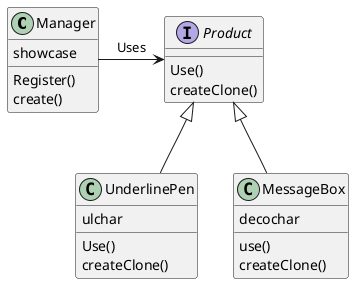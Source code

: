 @startuml
class Manager {
	showcase
	Register()
	create()
}

interface Product {
	Use()
	createClone()
}

class UnderlinePen {
	ulchar
	Use()
	createClone()
}

class MessageBox {
	decochar
	use()
	createClone()
}


Product <|-- UnderlinePen
Product <|-- MessageBox

Manager -> Product: Uses

@enduml